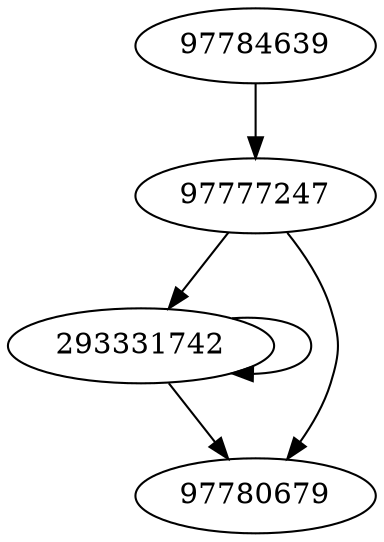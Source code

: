 digraph  {
97777247;
97784639;
293331742;
97780679;
97777247 -> 97780679;
97777247 -> 293331742;
97784639 -> 97777247;
293331742 -> 293331742;
293331742 -> 97780679;
}
